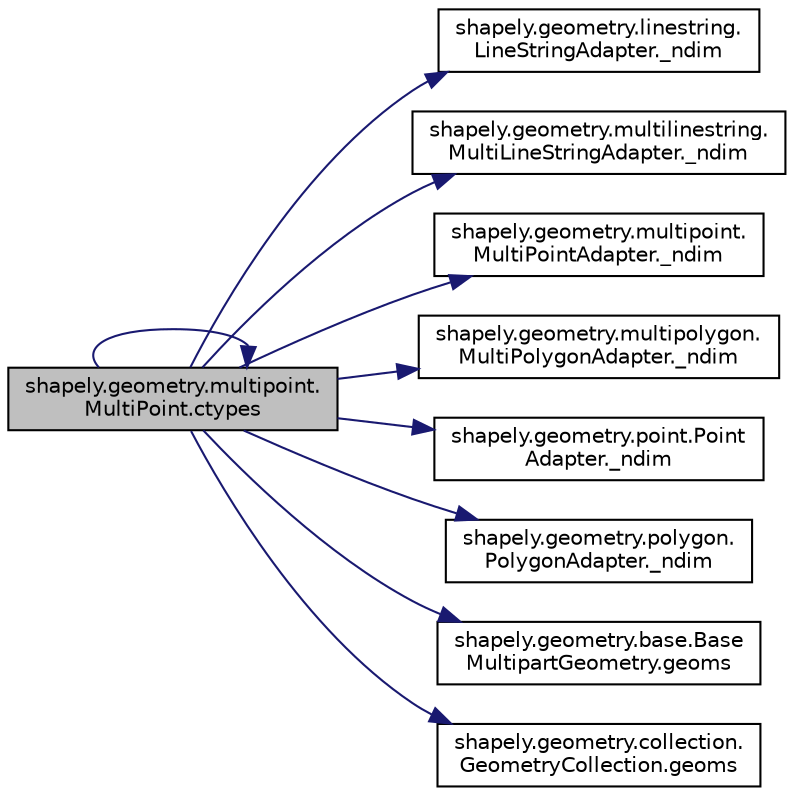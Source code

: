 digraph "shapely.geometry.multipoint.MultiPoint.ctypes"
{
 // LATEX_PDF_SIZE
  edge [fontname="Helvetica",fontsize="10",labelfontname="Helvetica",labelfontsize="10"];
  node [fontname="Helvetica",fontsize="10",shape=record];
  rankdir="LR";
  Node1 [label="shapely.geometry.multipoint.\lMultiPoint.ctypes",height=0.2,width=0.4,color="black", fillcolor="grey75", style="filled", fontcolor="black",tooltip=" "];
  Node1 -> Node2 [color="midnightblue",fontsize="10",style="solid",fontname="Helvetica"];
  Node2 [label="shapely.geometry.linestring.\lLineStringAdapter._ndim",height=0.2,width=0.4,color="black", fillcolor="white", style="filled",URL="$db/d23/classshapely_1_1geometry_1_1linestring_1_1_line_string_adapter.html#a68dc4c33f7138993082ed040fd37cc25",tooltip=" "];
  Node1 -> Node3 [color="midnightblue",fontsize="10",style="solid",fontname="Helvetica"];
  Node3 [label="shapely.geometry.multilinestring.\lMultiLineStringAdapter._ndim",height=0.2,width=0.4,color="black", fillcolor="white", style="filled",URL="$df/d94/classshapely_1_1geometry_1_1multilinestring_1_1_multi_line_string_adapter.html#ab71b2091ec128d9cd995cb456b2f6d81",tooltip=" "];
  Node1 -> Node4 [color="midnightblue",fontsize="10",style="solid",fontname="Helvetica"];
  Node4 [label="shapely.geometry.multipoint.\lMultiPointAdapter._ndim",height=0.2,width=0.4,color="black", fillcolor="white", style="filled",URL="$d5/dd1/classshapely_1_1geometry_1_1multipoint_1_1_multi_point_adapter.html#a68922961619efd01f9f7e55961366024",tooltip=" "];
  Node1 -> Node5 [color="midnightblue",fontsize="10",style="solid",fontname="Helvetica"];
  Node5 [label="shapely.geometry.multipolygon.\lMultiPolygonAdapter._ndim",height=0.2,width=0.4,color="black", fillcolor="white", style="filled",URL="$dc/db6/classshapely_1_1geometry_1_1multipolygon_1_1_multi_polygon_adapter.html#a4d8462fa1b98ca995387faf10e3a0d61",tooltip=" "];
  Node1 -> Node6 [color="midnightblue",fontsize="10",style="solid",fontname="Helvetica"];
  Node6 [label="shapely.geometry.point.Point\lAdapter._ndim",height=0.2,width=0.4,color="black", fillcolor="white", style="filled",URL="$d0/dc8/classshapely_1_1geometry_1_1point_1_1_point_adapter.html#a1afce3755efcbddbe76e35de33e71d5d",tooltip=" "];
  Node1 -> Node7 [color="midnightblue",fontsize="10",style="solid",fontname="Helvetica"];
  Node7 [label="shapely.geometry.polygon.\lPolygonAdapter._ndim",height=0.2,width=0.4,color="black", fillcolor="white", style="filled",URL="$de/d9b/classshapely_1_1geometry_1_1polygon_1_1_polygon_adapter.html#aca2593b4b46f9a045f4179e8eb2eaeef",tooltip=" "];
  Node1 -> Node1 [color="midnightblue",fontsize="10",style="solid",fontname="Helvetica"];
  Node1 -> Node8 [color="midnightblue",fontsize="10",style="solid",fontname="Helvetica"];
  Node8 [label="shapely.geometry.base.Base\lMultipartGeometry.geoms",height=0.2,width=0.4,color="black", fillcolor="white", style="filled",URL="$df/d4a/classshapely_1_1geometry_1_1base_1_1_base_multipart_geometry.html#a68162d081f3dca7899bdb6849b36609a",tooltip=" "];
  Node1 -> Node9 [color="midnightblue",fontsize="10",style="solid",fontname="Helvetica"];
  Node9 [label="shapely.geometry.collection.\lGeometryCollection.geoms",height=0.2,width=0.4,color="black", fillcolor="white", style="filled",URL="$d4/d4d/classshapely_1_1geometry_1_1collection_1_1_geometry_collection.html#a7393c787186cd7b0608b937b4d7beb31",tooltip=" "];
}
